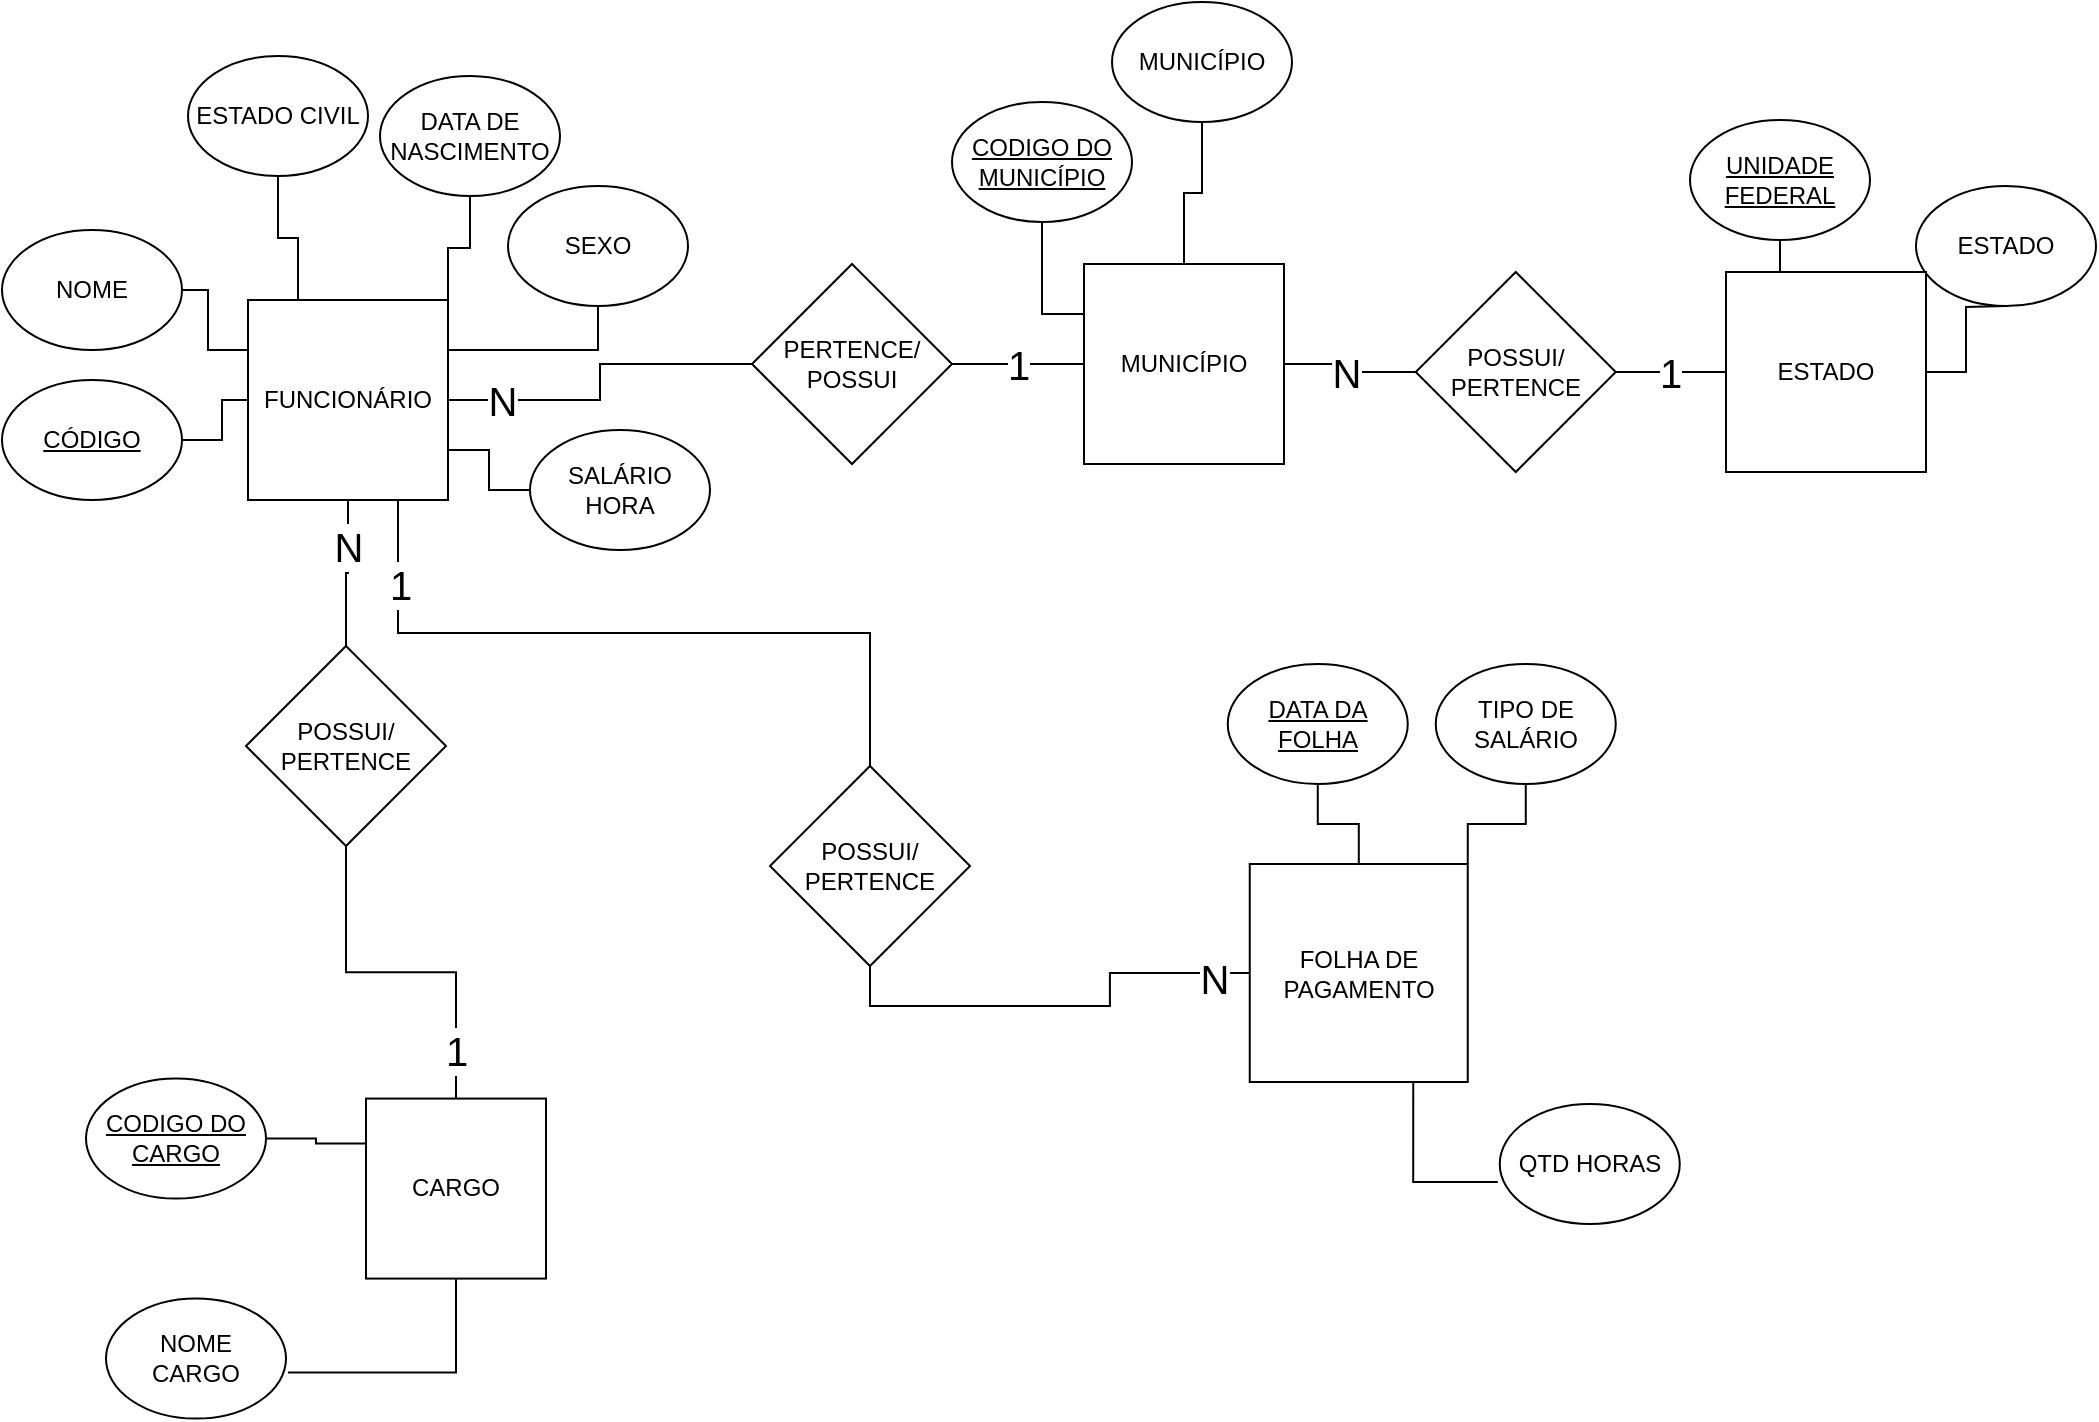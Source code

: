 <mxfile version="20.2.8" type="device"><diagram id="Yg02ofMqj7jv0OzTS7dm" name="Página-1"><mxGraphModel dx="862" dy="885" grid="0" gridSize="10" guides="1" tooltips="1" connect="1" arrows="1" fold="1" page="1" pageScale="1" pageWidth="827" pageHeight="1169" math="0" shadow="0"><root><mxCell id="0"/><mxCell id="1" parent="0"/><mxCell id="TmtE52COL5bCh83JKDLU-39" value="N" style="edgeStyle=orthogonalEdgeStyle;rounded=0;orthogonalLoop=1;jettySize=auto;html=1;exitX=0.5;exitY=0;exitDx=0;exitDy=0;entryX=0.5;entryY=1;entryDx=0;entryDy=0;fontFamily=Helvetica;fontSize=20;fontColor=default;endArrow=none;endFill=0;" edge="1" parent="1" source="TmtE52COL5bCh83JKDLU-36" target="TmtE52COL5bCh83JKDLU-3"><mxGeometry x="0.378" relative="1" as="geometry"><mxPoint as="offset"/></mxGeometry></mxCell><mxCell id="TmtE52COL5bCh83JKDLU-36" value="POSSUI/&lt;br&gt;PERTENCE" style="rhombus;whiteSpace=wrap;html=1;strokeColor=default;fontFamily=Helvetica;fontSize=12;fontColor=default;fillColor=default;" vertex="1" parent="1"><mxGeometry x="129" y="332" width="100" height="100" as="geometry"/></mxCell><mxCell id="TmtE52COL5bCh83JKDLU-41" style="edgeStyle=orthogonalEdgeStyle;rounded=0;orthogonalLoop=1;jettySize=auto;html=1;exitX=0.75;exitY=1;exitDx=0;exitDy=0;entryX=-0.011;entryY=0.65;entryDx=0;entryDy=0;entryPerimeter=0;fontFamily=Helvetica;fontSize=12;fontColor=default;endArrow=none;endFill=0;" edge="1" parent="1" source="TmtE52COL5bCh83JKDLU-6" target="TmtE52COL5bCh83JKDLU-40"><mxGeometry relative="1" as="geometry"/></mxCell><mxCell id="TmtE52COL5bCh83JKDLU-77" style="edgeStyle=orthogonalEdgeStyle;rounded=0;orthogonalLoop=1;jettySize=auto;html=1;exitX=0;exitY=0.5;exitDx=0;exitDy=0;entryX=0.5;entryY=1;entryDx=0;entryDy=0;fontFamily=Helvetica;fontSize=20;fontColor=default;endArrow=none;endFill=0;" edge="1" parent="1" source="TmtE52COL5bCh83JKDLU-6" target="TmtE52COL5bCh83JKDLU-75"><mxGeometry relative="1" as="geometry"/></mxCell><mxCell id="TmtE52COL5bCh83JKDLU-79" value="N" style="edgeLabel;html=1;align=center;verticalAlign=middle;resizable=0;points=[];fontSize=20;fontFamily=Helvetica;fontColor=default;" vertex="1" connectable="0" parent="TmtE52COL5bCh83JKDLU-77"><mxGeometry x="-0.839" y="2" relative="1" as="geometry"><mxPoint as="offset"/></mxGeometry></mxCell><mxCell id="TmtE52COL5bCh83JKDLU-6" value="FOLHA DE PAGAMENTO" style="whiteSpace=wrap;html=1;aspect=fixed;" vertex="1" parent="1"><mxGeometry x="630.88" y="441" width="109" height="109" as="geometry"/></mxCell><mxCell id="TmtE52COL5bCh83JKDLU-24" value="&lt;u&gt;CODIGO DO CARGO&lt;/u&gt;" style="ellipse;whiteSpace=wrap;html=1;strokeColor=default;fontFamily=Helvetica;fontSize=12;fontColor=default;fillColor=default;" vertex="1" parent="1"><mxGeometry x="49" y="548.29" width="90" height="60" as="geometry"/></mxCell><mxCell id="TmtE52COL5bCh83JKDLU-27" value="" style="edgeStyle=orthogonalEdgeStyle;rounded=0;orthogonalLoop=1;jettySize=auto;html=1;fontFamily=Helvetica;fontSize=12;fontColor=default;endArrow=none;endFill=0;" edge="1" parent="1" source="TmtE52COL5bCh83JKDLU-26" target="TmtE52COL5bCh83JKDLU-6"><mxGeometry relative="1" as="geometry"/></mxCell><mxCell id="TmtE52COL5bCh83JKDLU-26" value="&lt;u&gt;DATA DA FOLHA&lt;/u&gt;" style="ellipse;whiteSpace=wrap;html=1;strokeColor=default;fontFamily=Helvetica;fontSize=12;fontColor=default;fillColor=default;" vertex="1" parent="1"><mxGeometry x="619.88" y="341" width="90" height="60" as="geometry"/></mxCell><mxCell id="TmtE52COL5bCh83JKDLU-28" value="TIPO DE SALÁRIO" style="ellipse;whiteSpace=wrap;html=1;strokeColor=default;fontFamily=Helvetica;fontSize=12;fontColor=default;fillColor=default;" vertex="1" parent="1"><mxGeometry x="723.88" y="341" width="90" height="60" as="geometry"/></mxCell><mxCell id="TmtE52COL5bCh83JKDLU-30" style="edgeStyle=orthogonalEdgeStyle;rounded=0;orthogonalLoop=1;jettySize=auto;html=1;exitX=1;exitY=0;exitDx=0;exitDy=0;fontFamily=Helvetica;fontSize=12;fontColor=default;endArrow=none;endFill=0;" edge="1" parent="1" source="TmtE52COL5bCh83JKDLU-6" target="TmtE52COL5bCh83JKDLU-28"><mxGeometry relative="1" as="geometry"/></mxCell><mxCell id="TmtE52COL5bCh83JKDLU-40" value="QTD HORAS" style="ellipse;whiteSpace=wrap;html=1;strokeColor=default;fontFamily=Helvetica;fontSize=12;fontColor=default;fillColor=default;" vertex="1" parent="1"><mxGeometry x="755.88" y="561" width="90" height="60" as="geometry"/></mxCell><mxCell id="TmtE52COL5bCh83JKDLU-42" value="SALÁRIO HORA" style="ellipse;whiteSpace=wrap;html=1;strokeColor=default;fontFamily=Helvetica;fontSize=12;fontColor=default;fillColor=default;" vertex="1" parent="1"><mxGeometry x="271" y="224" width="90" height="60" as="geometry"/></mxCell><mxCell id="TmtE52COL5bCh83JKDLU-46" style="edgeStyle=orthogonalEdgeStyle;rounded=0;orthogonalLoop=1;jettySize=auto;html=1;exitX=0;exitY=0.25;exitDx=0;exitDy=0;entryX=1;entryY=0.5;entryDx=0;entryDy=0;fontFamily=Helvetica;fontSize=12;fontColor=default;endArrow=none;endFill=0;" edge="1" parent="1" source="TmtE52COL5bCh83JKDLU-44" target="TmtE52COL5bCh83JKDLU-24"><mxGeometry relative="1" as="geometry"/></mxCell><mxCell id="TmtE52COL5bCh83JKDLU-48" style="edgeStyle=orthogonalEdgeStyle;rounded=0;orthogonalLoop=1;jettySize=auto;html=1;exitX=0.5;exitY=1;exitDx=0;exitDy=0;entryX=1.011;entryY=0.617;entryDx=0;entryDy=0;entryPerimeter=0;fontFamily=Helvetica;fontSize=12;fontColor=default;endArrow=none;endFill=0;" edge="1" parent="1" source="TmtE52COL5bCh83JKDLU-44" target="TmtE52COL5bCh83JKDLU-47"><mxGeometry relative="1" as="geometry"/></mxCell><mxCell id="TmtE52COL5bCh83JKDLU-49" style="edgeStyle=orthogonalEdgeStyle;rounded=0;orthogonalLoop=1;jettySize=auto;html=1;exitX=0.5;exitY=0;exitDx=0;exitDy=0;entryX=0.5;entryY=1;entryDx=0;entryDy=0;fontFamily=Helvetica;fontSize=12;fontColor=default;endArrow=none;endFill=0;" edge="1" parent="1" source="TmtE52COL5bCh83JKDLU-44" target="TmtE52COL5bCh83JKDLU-36"><mxGeometry relative="1" as="geometry"/></mxCell><mxCell id="TmtE52COL5bCh83JKDLU-50" value="1" style="edgeLabel;html=1;align=center;verticalAlign=middle;resizable=0;points=[];fontSize=20;fontFamily=Helvetica;fontColor=default;" vertex="1" connectable="0" parent="TmtE52COL5bCh83JKDLU-49"><mxGeometry x="-0.858" y="1" relative="1" as="geometry"><mxPoint x="1" y="-12" as="offset"/></mxGeometry></mxCell><mxCell id="TmtE52COL5bCh83JKDLU-44" value="CARGO" style="whiteSpace=wrap;html=1;aspect=fixed;" vertex="1" parent="1"><mxGeometry x="189" y="558.29" width="90" height="90" as="geometry"/></mxCell><mxCell id="TmtE52COL5bCh83JKDLU-47" value="NOME&lt;br&gt;CARGO" style="ellipse;whiteSpace=wrap;html=1;strokeColor=default;fontFamily=Helvetica;fontSize=12;fontColor=default;fillColor=default;" vertex="1" parent="1"><mxGeometry x="59" y="658.29" width="90" height="60" as="geometry"/></mxCell><mxCell id="TmtE52COL5bCh83JKDLU-60" style="edgeStyle=orthogonalEdgeStyle;rounded=0;orthogonalLoop=1;jettySize=auto;html=1;exitX=1;exitY=0.75;exitDx=0;exitDy=0;entryX=0;entryY=0.5;entryDx=0;entryDy=0;fontFamily=Helvetica;fontSize=20;fontColor=default;endArrow=none;endFill=0;" edge="1" parent="1" source="TmtE52COL5bCh83JKDLU-3" target="TmtE52COL5bCh83JKDLU-42"><mxGeometry relative="1" as="geometry"/></mxCell><mxCell id="TmtE52COL5bCh83JKDLU-61" style="edgeStyle=orthogonalEdgeStyle;rounded=0;orthogonalLoop=1;jettySize=auto;html=1;exitX=1;exitY=0.25;exitDx=0;exitDy=0;entryX=0.5;entryY=1;entryDx=0;entryDy=0;fontFamily=Helvetica;fontSize=20;fontColor=default;endArrow=none;endFill=0;" edge="1" parent="1" source="TmtE52COL5bCh83JKDLU-3" target="TmtE52COL5bCh83JKDLU-15"><mxGeometry relative="1" as="geometry"/></mxCell><mxCell id="TmtE52COL5bCh83JKDLU-62" style="edgeStyle=orthogonalEdgeStyle;rounded=0;orthogonalLoop=1;jettySize=auto;html=1;exitX=1;exitY=0;exitDx=0;exitDy=0;entryX=0.5;entryY=1;entryDx=0;entryDy=0;fontFamily=Helvetica;fontSize=20;fontColor=default;endArrow=none;endFill=0;" edge="1" parent="1" source="TmtE52COL5bCh83JKDLU-3" target="TmtE52COL5bCh83JKDLU-9"><mxGeometry relative="1" as="geometry"/></mxCell><mxCell id="TmtE52COL5bCh83JKDLU-63" style="edgeStyle=orthogonalEdgeStyle;rounded=0;orthogonalLoop=1;jettySize=auto;html=1;exitX=0.25;exitY=0;exitDx=0;exitDy=0;entryX=0.5;entryY=1;entryDx=0;entryDy=0;fontFamily=Helvetica;fontSize=20;fontColor=default;endArrow=none;endFill=0;" edge="1" parent="1" source="TmtE52COL5bCh83JKDLU-3" target="TmtE52COL5bCh83JKDLU-51"><mxGeometry relative="1" as="geometry"/></mxCell><mxCell id="TmtE52COL5bCh83JKDLU-66" style="edgeStyle=orthogonalEdgeStyle;rounded=0;orthogonalLoop=1;jettySize=auto;html=1;exitX=0;exitY=0.25;exitDx=0;exitDy=0;entryX=1;entryY=0.5;entryDx=0;entryDy=0;fontFamily=Helvetica;fontSize=20;fontColor=default;endArrow=none;endFill=0;" edge="1" parent="1" source="TmtE52COL5bCh83JKDLU-3" target="TmtE52COL5bCh83JKDLU-12"><mxGeometry relative="1" as="geometry"/></mxCell><mxCell id="TmtE52COL5bCh83JKDLU-86" style="edgeStyle=orthogonalEdgeStyle;rounded=0;orthogonalLoop=1;jettySize=auto;html=1;exitX=0.75;exitY=1;exitDx=0;exitDy=0;fontFamily=Helvetica;fontSize=20;fontColor=default;endArrow=none;endFill=0;" edge="1" parent="1" source="TmtE52COL5bCh83JKDLU-3" target="TmtE52COL5bCh83JKDLU-75"><mxGeometry relative="1" as="geometry"/></mxCell><mxCell id="TmtE52COL5bCh83JKDLU-87" value="1" style="edgeLabel;html=1;align=center;verticalAlign=middle;resizable=0;points=[];fontSize=20;fontFamily=Helvetica;fontColor=default;" vertex="1" connectable="0" parent="TmtE52COL5bCh83JKDLU-86"><mxGeometry x="-0.712" relative="1" as="geometry"><mxPoint x="1" y="-11" as="offset"/></mxGeometry></mxCell><mxCell id="TmtE52COL5bCh83JKDLU-3" value="FUNCIONÁRIO" style="whiteSpace=wrap;html=1;aspect=fixed;" vertex="1" parent="1"><mxGeometry x="130" y="159" width="100" height="100" as="geometry"/></mxCell><mxCell id="TmtE52COL5bCh83JKDLU-65" value="" style="edgeStyle=orthogonalEdgeStyle;rounded=0;orthogonalLoop=1;jettySize=auto;html=1;fontFamily=Helvetica;fontSize=20;fontColor=default;endArrow=none;endFill=0;" edge="1" parent="1" source="TmtE52COL5bCh83JKDLU-7" target="TmtE52COL5bCh83JKDLU-3"><mxGeometry relative="1" as="geometry"/></mxCell><mxCell id="TmtE52COL5bCh83JKDLU-7" value="&lt;u&gt;CÓDIGO&lt;/u&gt;" style="ellipse;whiteSpace=wrap;html=1;strokeColor=default;fontFamily=Helvetica;fontSize=12;fontColor=default;fillColor=default;" vertex="1" parent="1"><mxGeometry x="7" y="199" width="90" height="60" as="geometry"/></mxCell><mxCell id="TmtE52COL5bCh83JKDLU-9" value="DATA DE NASCIMENTO" style="ellipse;whiteSpace=wrap;html=1;strokeColor=default;fontFamily=Helvetica;fontSize=12;fontColor=default;fillColor=default;" vertex="1" parent="1"><mxGeometry x="196" y="47" width="90" height="60" as="geometry"/></mxCell><mxCell id="TmtE52COL5bCh83JKDLU-12" value="NOME" style="ellipse;whiteSpace=wrap;html=1;strokeColor=default;fontFamily=Helvetica;fontSize=12;fontColor=default;fillColor=default;" vertex="1" parent="1"><mxGeometry x="7" y="124" width="90" height="60" as="geometry"/></mxCell><mxCell id="TmtE52COL5bCh83JKDLU-15" value="SEXO" style="ellipse;whiteSpace=wrap;html=1;strokeColor=default;fontFamily=Helvetica;fontSize=12;fontColor=default;fillColor=default;" vertex="1" parent="1"><mxGeometry x="260" y="102" width="90" height="60" as="geometry"/></mxCell><mxCell id="TmtE52COL5bCh83JKDLU-51" value="ESTADO CIVIL" style="ellipse;whiteSpace=wrap;html=1;strokeColor=default;fontFamily=Helvetica;fontSize=12;fontColor=default;fillColor=default;" vertex="1" parent="1"><mxGeometry x="100" y="37" width="90" height="60" as="geometry"/></mxCell><mxCell id="TmtE52COL5bCh83JKDLU-2" value="MUNICÍPIO" style="whiteSpace=wrap;html=1;aspect=fixed;" vertex="1" parent="1"><mxGeometry x="548" y="141" width="100" height="100" as="geometry"/></mxCell><mxCell id="TmtE52COL5bCh83JKDLU-89" style="edgeStyle=orthogonalEdgeStyle;rounded=0;orthogonalLoop=1;jettySize=auto;html=1;exitX=0.5;exitY=1;exitDx=0;exitDy=0;entryX=0;entryY=0.25;entryDx=0;entryDy=0;fontFamily=Helvetica;fontSize=20;fontColor=default;endArrow=none;endFill=0;" edge="1" parent="1" source="TmtE52COL5bCh83JKDLU-18" target="TmtE52COL5bCh83JKDLU-2"><mxGeometry relative="1" as="geometry"/></mxCell><mxCell id="TmtE52COL5bCh83JKDLU-18" value="&lt;u&gt;CODIGO DO MUNICÍPIO&lt;/u&gt;" style="ellipse;whiteSpace=wrap;html=1;strokeColor=default;fontFamily=Helvetica;fontSize=12;fontColor=default;fillColor=default;" vertex="1" parent="1"><mxGeometry x="482" y="60" width="90" height="60" as="geometry"/></mxCell><mxCell id="TmtE52COL5bCh83JKDLU-54" value="" style="edgeStyle=orthogonalEdgeStyle;rounded=0;orthogonalLoop=1;jettySize=auto;html=1;fontFamily=Helvetica;fontSize=20;fontColor=default;endArrow=none;endFill=0;" edge="1" parent="1" source="TmtE52COL5bCh83JKDLU-53" target="TmtE52COL5bCh83JKDLU-2"><mxGeometry relative="1" as="geometry"/></mxCell><mxCell id="TmtE52COL5bCh83JKDLU-53" value="MUNICÍPIO" style="ellipse;whiteSpace=wrap;html=1;strokeColor=default;fontFamily=Helvetica;fontSize=12;fontColor=default;fillColor=default;" vertex="1" parent="1"><mxGeometry x="562" y="10" width="90" height="60" as="geometry"/></mxCell><mxCell id="TmtE52COL5bCh83JKDLU-57" value="N" style="edgeStyle=orthogonalEdgeStyle;rounded=0;orthogonalLoop=1;jettySize=auto;html=1;exitX=0;exitY=0.5;exitDx=0;exitDy=0;entryX=1;entryY=0.5;entryDx=0;entryDy=0;fontFamily=Helvetica;fontSize=20;fontColor=default;endArrow=none;endFill=0;" edge="1" parent="1" source="TmtE52COL5bCh83JKDLU-55" target="TmtE52COL5bCh83JKDLU-3"><mxGeometry x="0.682" relative="1" as="geometry"><mxPoint x="382" y="215" as="sourcePoint"/><mxPoint as="offset"/></mxGeometry></mxCell><mxCell id="TmtE52COL5bCh83JKDLU-97" value="1" style="edgeStyle=orthogonalEdgeStyle;rounded=0;orthogonalLoop=1;jettySize=auto;html=1;fontFamily=Helvetica;fontSize=20;fontColor=default;endArrow=none;endFill=0;" edge="1" parent="1" source="TmtE52COL5bCh83JKDLU-55" target="TmtE52COL5bCh83JKDLU-2"><mxGeometry relative="1" as="geometry"/></mxCell><mxCell id="TmtE52COL5bCh83JKDLU-55" value="PERTENCE/&lt;br&gt;POSSUI" style="rhombus;whiteSpace=wrap;html=1;strokeColor=default;fontFamily=Helvetica;fontSize=12;fontColor=default;fillColor=default;" vertex="1" parent="1"><mxGeometry x="382" y="141" width="100" height="100" as="geometry"/></mxCell><mxCell id="TmtE52COL5bCh83JKDLU-75" value="POSSUI/&lt;br&gt;PERTENCE" style="rhombus;whiteSpace=wrap;html=1;strokeColor=default;fontFamily=Helvetica;fontSize=12;fontColor=default;fillColor=default;" vertex="1" parent="1"><mxGeometry x="391" y="392" width="100" height="100" as="geometry"/></mxCell><mxCell id="TmtE52COL5bCh83JKDLU-22" value="ESTADO" style="ellipse;whiteSpace=wrap;html=1;strokeColor=default;fontFamily=Helvetica;fontSize=12;fontColor=default;fillColor=default;" vertex="1" parent="1"><mxGeometry x="964.0" y="102" width="90" height="60" as="geometry"/></mxCell><mxCell id="TmtE52COL5bCh83JKDLU-90" value="&lt;u&gt;UNIDADE FEDERAL&lt;/u&gt;" style="ellipse;whiteSpace=wrap;html=1;strokeColor=default;fontFamily=Helvetica;fontSize=12;fontColor=default;fillColor=default;" vertex="1" parent="1"><mxGeometry x="851.0" y="69" width="90" height="60" as="geometry"/></mxCell><mxCell id="TmtE52COL5bCh83JKDLU-92" style="edgeStyle=orthogonalEdgeStyle;rounded=0;orthogonalLoop=1;jettySize=auto;html=1;exitX=0;exitY=0;exitDx=0;exitDy=0;entryX=0.5;entryY=1;entryDx=0;entryDy=0;fontFamily=Helvetica;fontSize=20;fontColor=default;endArrow=none;endFill=0;" edge="1" parent="1" source="TmtE52COL5bCh83JKDLU-95" target="TmtE52COL5bCh83JKDLU-90"><mxGeometry relative="1" as="geometry"/></mxCell><mxCell id="TmtE52COL5bCh83JKDLU-94" style="edgeStyle=orthogonalEdgeStyle;rounded=0;orthogonalLoop=1;jettySize=auto;html=1;exitX=1;exitY=0.5;exitDx=0;exitDy=0;entryX=0.5;entryY=1;entryDx=0;entryDy=0;fontFamily=Helvetica;fontSize=20;fontColor=default;endArrow=none;endFill=0;" edge="1" parent="1" source="TmtE52COL5bCh83JKDLU-95"><mxGeometry relative="1" as="geometry"><mxPoint x="1009.0" y="162" as="targetPoint"/></mxGeometry></mxCell><mxCell id="TmtE52COL5bCh83JKDLU-95" value="ESTADO" style="whiteSpace=wrap;html=1;aspect=fixed;" vertex="1" parent="1"><mxGeometry x="869.0" y="145" width="100" height="100" as="geometry"/></mxCell><mxCell id="TmtE52COL5bCh83JKDLU-100" value="N" style="edgeStyle=orthogonalEdgeStyle;rounded=0;orthogonalLoop=1;jettySize=auto;html=1;fontFamily=Helvetica;fontSize=20;fontColor=default;endArrow=none;endFill=0;" edge="1" parent="1" source="TmtE52COL5bCh83JKDLU-99" target="TmtE52COL5bCh83JKDLU-2"><mxGeometry relative="1" as="geometry"><Array as="points"><mxPoint x="675" y="195"/><mxPoint x="675" y="191"/></Array></mxGeometry></mxCell><mxCell id="TmtE52COL5bCh83JKDLU-101" value="1" style="edgeStyle=orthogonalEdgeStyle;rounded=0;orthogonalLoop=1;jettySize=auto;html=1;fontFamily=Helvetica;fontSize=20;fontColor=default;endArrow=none;endFill=0;" edge="1" parent="1" source="TmtE52COL5bCh83JKDLU-99" target="TmtE52COL5bCh83JKDLU-95"><mxGeometry relative="1" as="geometry"/></mxCell><mxCell id="TmtE52COL5bCh83JKDLU-99" value="POSSUI/&lt;br&gt;PERTENCE" style="rhombus;whiteSpace=wrap;html=1;strokeColor=default;fontFamily=Helvetica;fontSize=12;fontColor=default;fillColor=default;" vertex="1" parent="1"><mxGeometry x="713.88" y="145" width="100" height="100" as="geometry"/></mxCell></root></mxGraphModel></diagram></mxfile>